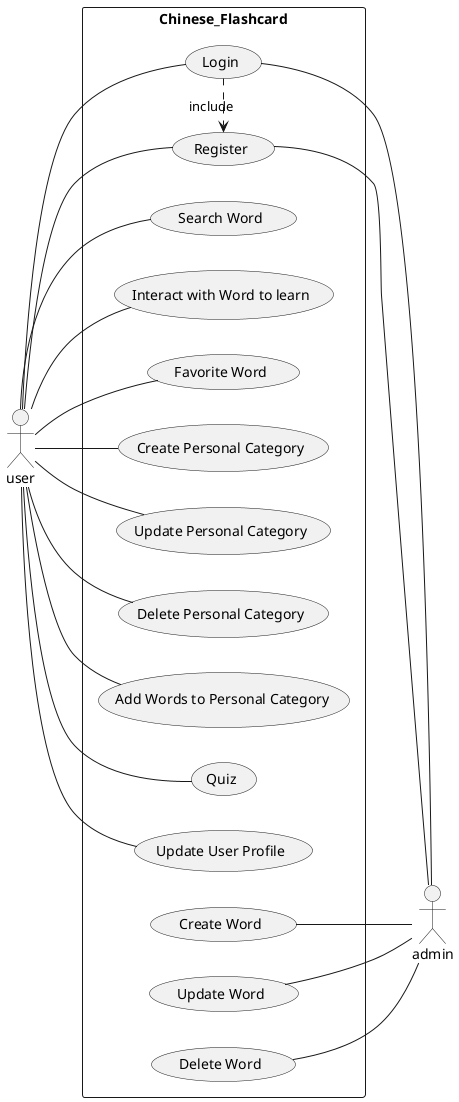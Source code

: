 @startuml Chinese_Flashcard_UseCase 
left to right direction 
skinparam packageStyle rectangle

actor user 
actor admin 

rectangle Chinese_Flashcard {
	user -- (Register)
	(Login) .> (Register) : include 
	(Register) -- admin 
	user -- (Login)
	(Login) -- admin 
	user -- (Search Word)
	user -- (Interact with Word to learn)
	user -- (Favorite Word)
	user -- (Create Personal Category)
	user -- (Update Personal Category)
	user -- (Delete Personal Category)
	user -- (Add Words to Personal Category)
	user -- (Quiz) 
	user -- (Update User Profile)
	(Create Word) -- admin 
	(Update Word) -- admin 
	(Delete Word) -- admin 
}

@enduml